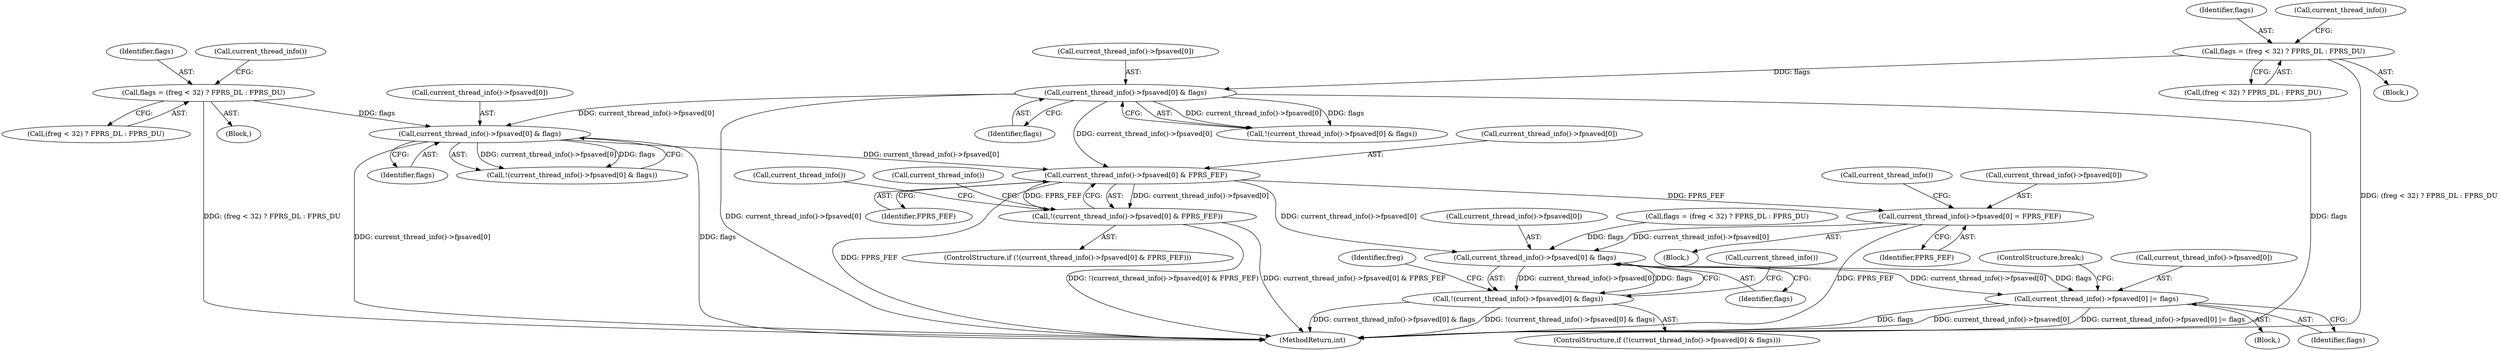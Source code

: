 digraph "0_linux_a8b0ca17b80e92faab46ee7179ba9e99ccb61233_42@array" {
"1001308" [label="(Call,current_thread_info()->fpsaved[0] & FPRS_FEF)"];
"1001114" [label="(Call,current_thread_info()->fpsaved[0] & flags)"];
"1001104" [label="(Call,flags = (freg < 32) ? FPRS_DL : FPRS_DU)"];
"1001209" [label="(Call,current_thread_info()->fpsaved[0] & flags)"];
"1001199" [label="(Call,flags = (freg < 32) ? FPRS_DL : FPRS_DU)"];
"1001307" [label="(Call,!(current_thread_info()->fpsaved[0] & FPRS_FEF))"];
"1001316" [label="(Call,current_thread_info()->fpsaved[0] = FPRS_FEF)"];
"1001332" [label="(Call,current_thread_info()->fpsaved[0] & flags)"];
"1001331" [label="(Call,!(current_thread_info()->fpsaved[0] & flags))"];
"1001365" [label="(Call,current_thread_info()->fpsaved[0] |= flags)"];
"1001105" [label="(Identifier,flags)"];
"1001372" [label="(ControlStructure,break;)"];
"1001212" [label="(Call,current_thread_info())"];
"1001317" [label="(Call,current_thread_info()->fpsaved[0])"];
"1001333" [label="(Call,current_thread_info()->fpsaved[0])"];
"1001895" [label="(MethodReturn,int)"];
"1001322" [label="(Identifier,FPRS_FEF)"];
"1001258" [label="(Block,)"];
"1001215" [label="(Identifier,flags)"];
"1001064" [label="(Block,)"];
"1001332" [label="(Call,current_thread_info()->fpsaved[0] & flags)"];
"1001201" [label="(Call,(freg < 32) ? FPRS_DL : FPRS_DU)"];
"1001117" [label="(Call,current_thread_info())"];
"1001208" [label="(Call,!(current_thread_info()->fpsaved[0] & flags))"];
"1001114" [label="(Call,current_thread_info()->fpsaved[0] & flags)"];
"1001106" [label="(Call,(freg < 32) ? FPRS_DL : FPRS_DU)"];
"1001326" [label="(Call,current_thread_info())"];
"1001368" [label="(Call,current_thread_info())"];
"1001338" [label="(Identifier,flags)"];
"1001199" [label="(Call,flags = (freg < 32) ? FPRS_DL : FPRS_DU)"];
"1001209" [label="(Call,current_thread_info()->fpsaved[0] & flags)"];
"1001307" [label="(Call,!(current_thread_info()->fpsaved[0] & FPRS_FEF))"];
"1001200" [label="(Identifier,flags)"];
"1001104" [label="(Call,flags = (freg < 32) ? FPRS_DL : FPRS_DU)"];
"1001342" [label="(Identifier,freg)"];
"1001366" [label="(Call,current_thread_info()->fpsaved[0])"];
"1001365" [label="(Call,current_thread_info()->fpsaved[0] |= flags)"];
"1001159" [label="(Block,)"];
"1001113" [label="(Call,!(current_thread_info()->fpsaved[0] & flags))"];
"1001316" [label="(Call,current_thread_info()->fpsaved[0] = FPRS_FEF)"];
"1001298" [label="(Call,flags = (freg < 32) ? FPRS_DL : FPRS_DU)"];
"1001120" [label="(Identifier,flags)"];
"1001115" [label="(Call,current_thread_info()->fpsaved[0])"];
"1001371" [label="(Identifier,flags)"];
"1001308" [label="(Call,current_thread_info()->fpsaved[0] & FPRS_FEF)"];
"1001330" [label="(ControlStructure,if (!(current_thread_info()->fpsaved[0] & flags)))"];
"1001306" [label="(ControlStructure,if (!(current_thread_info()->fpsaved[0] & FPRS_FEF)))"];
"1001335" [label="(Call,current_thread_info())"];
"1001309" [label="(Call,current_thread_info()->fpsaved[0])"];
"1001314" [label="(Identifier,FPRS_FEF)"];
"1001210" [label="(Call,current_thread_info()->fpsaved[0])"];
"1001319" [label="(Call,current_thread_info())"];
"1001331" [label="(Call,!(current_thread_info()->fpsaved[0] & flags))"];
"1001315" [label="(Block,)"];
"1001308" -> "1001307"  [label="AST: "];
"1001308" -> "1001314"  [label="CFG: "];
"1001309" -> "1001308"  [label="AST: "];
"1001314" -> "1001308"  [label="AST: "];
"1001307" -> "1001308"  [label="CFG: "];
"1001308" -> "1001895"  [label="DDG: FPRS_FEF"];
"1001308" -> "1001307"  [label="DDG: current_thread_info()->fpsaved[0]"];
"1001308" -> "1001307"  [label="DDG: FPRS_FEF"];
"1001114" -> "1001308"  [label="DDG: current_thread_info()->fpsaved[0]"];
"1001209" -> "1001308"  [label="DDG: current_thread_info()->fpsaved[0]"];
"1001308" -> "1001316"  [label="DDG: FPRS_FEF"];
"1001308" -> "1001332"  [label="DDG: current_thread_info()->fpsaved[0]"];
"1001114" -> "1001113"  [label="AST: "];
"1001114" -> "1001120"  [label="CFG: "];
"1001115" -> "1001114"  [label="AST: "];
"1001120" -> "1001114"  [label="AST: "];
"1001113" -> "1001114"  [label="CFG: "];
"1001114" -> "1001895"  [label="DDG: current_thread_info()->fpsaved[0]"];
"1001114" -> "1001895"  [label="DDG: flags"];
"1001114" -> "1001113"  [label="DDG: current_thread_info()->fpsaved[0]"];
"1001114" -> "1001113"  [label="DDG: flags"];
"1001104" -> "1001114"  [label="DDG: flags"];
"1001114" -> "1001209"  [label="DDG: current_thread_info()->fpsaved[0]"];
"1001104" -> "1001064"  [label="AST: "];
"1001104" -> "1001106"  [label="CFG: "];
"1001105" -> "1001104"  [label="AST: "];
"1001106" -> "1001104"  [label="AST: "];
"1001117" -> "1001104"  [label="CFG: "];
"1001104" -> "1001895"  [label="DDG: (freg < 32) ? FPRS_DL : FPRS_DU"];
"1001209" -> "1001208"  [label="AST: "];
"1001209" -> "1001215"  [label="CFG: "];
"1001210" -> "1001209"  [label="AST: "];
"1001215" -> "1001209"  [label="AST: "];
"1001208" -> "1001209"  [label="CFG: "];
"1001209" -> "1001895"  [label="DDG: flags"];
"1001209" -> "1001895"  [label="DDG: current_thread_info()->fpsaved[0]"];
"1001209" -> "1001208"  [label="DDG: current_thread_info()->fpsaved[0]"];
"1001209" -> "1001208"  [label="DDG: flags"];
"1001199" -> "1001209"  [label="DDG: flags"];
"1001199" -> "1001159"  [label="AST: "];
"1001199" -> "1001201"  [label="CFG: "];
"1001200" -> "1001199"  [label="AST: "];
"1001201" -> "1001199"  [label="AST: "];
"1001212" -> "1001199"  [label="CFG: "];
"1001199" -> "1001895"  [label="DDG: (freg < 32) ? FPRS_DL : FPRS_DU"];
"1001307" -> "1001306"  [label="AST: "];
"1001319" -> "1001307"  [label="CFG: "];
"1001335" -> "1001307"  [label="CFG: "];
"1001307" -> "1001895"  [label="DDG: current_thread_info()->fpsaved[0] & FPRS_FEF"];
"1001307" -> "1001895"  [label="DDG: !(current_thread_info()->fpsaved[0] & FPRS_FEF)"];
"1001316" -> "1001315"  [label="AST: "];
"1001316" -> "1001322"  [label="CFG: "];
"1001317" -> "1001316"  [label="AST: "];
"1001322" -> "1001316"  [label="AST: "];
"1001326" -> "1001316"  [label="CFG: "];
"1001316" -> "1001895"  [label="DDG: FPRS_FEF"];
"1001316" -> "1001332"  [label="DDG: current_thread_info()->fpsaved[0]"];
"1001332" -> "1001331"  [label="AST: "];
"1001332" -> "1001338"  [label="CFG: "];
"1001333" -> "1001332"  [label="AST: "];
"1001338" -> "1001332"  [label="AST: "];
"1001331" -> "1001332"  [label="CFG: "];
"1001332" -> "1001331"  [label="DDG: current_thread_info()->fpsaved[0]"];
"1001332" -> "1001331"  [label="DDG: flags"];
"1001298" -> "1001332"  [label="DDG: flags"];
"1001332" -> "1001365"  [label="DDG: current_thread_info()->fpsaved[0]"];
"1001332" -> "1001365"  [label="DDG: flags"];
"1001331" -> "1001330"  [label="AST: "];
"1001342" -> "1001331"  [label="CFG: "];
"1001368" -> "1001331"  [label="CFG: "];
"1001331" -> "1001895"  [label="DDG: current_thread_info()->fpsaved[0] & flags"];
"1001331" -> "1001895"  [label="DDG: !(current_thread_info()->fpsaved[0] & flags)"];
"1001365" -> "1001258"  [label="AST: "];
"1001365" -> "1001371"  [label="CFG: "];
"1001366" -> "1001365"  [label="AST: "];
"1001371" -> "1001365"  [label="AST: "];
"1001372" -> "1001365"  [label="CFG: "];
"1001365" -> "1001895"  [label="DDG: flags"];
"1001365" -> "1001895"  [label="DDG: current_thread_info()->fpsaved[0]"];
"1001365" -> "1001895"  [label="DDG: current_thread_info()->fpsaved[0] |= flags"];
}
